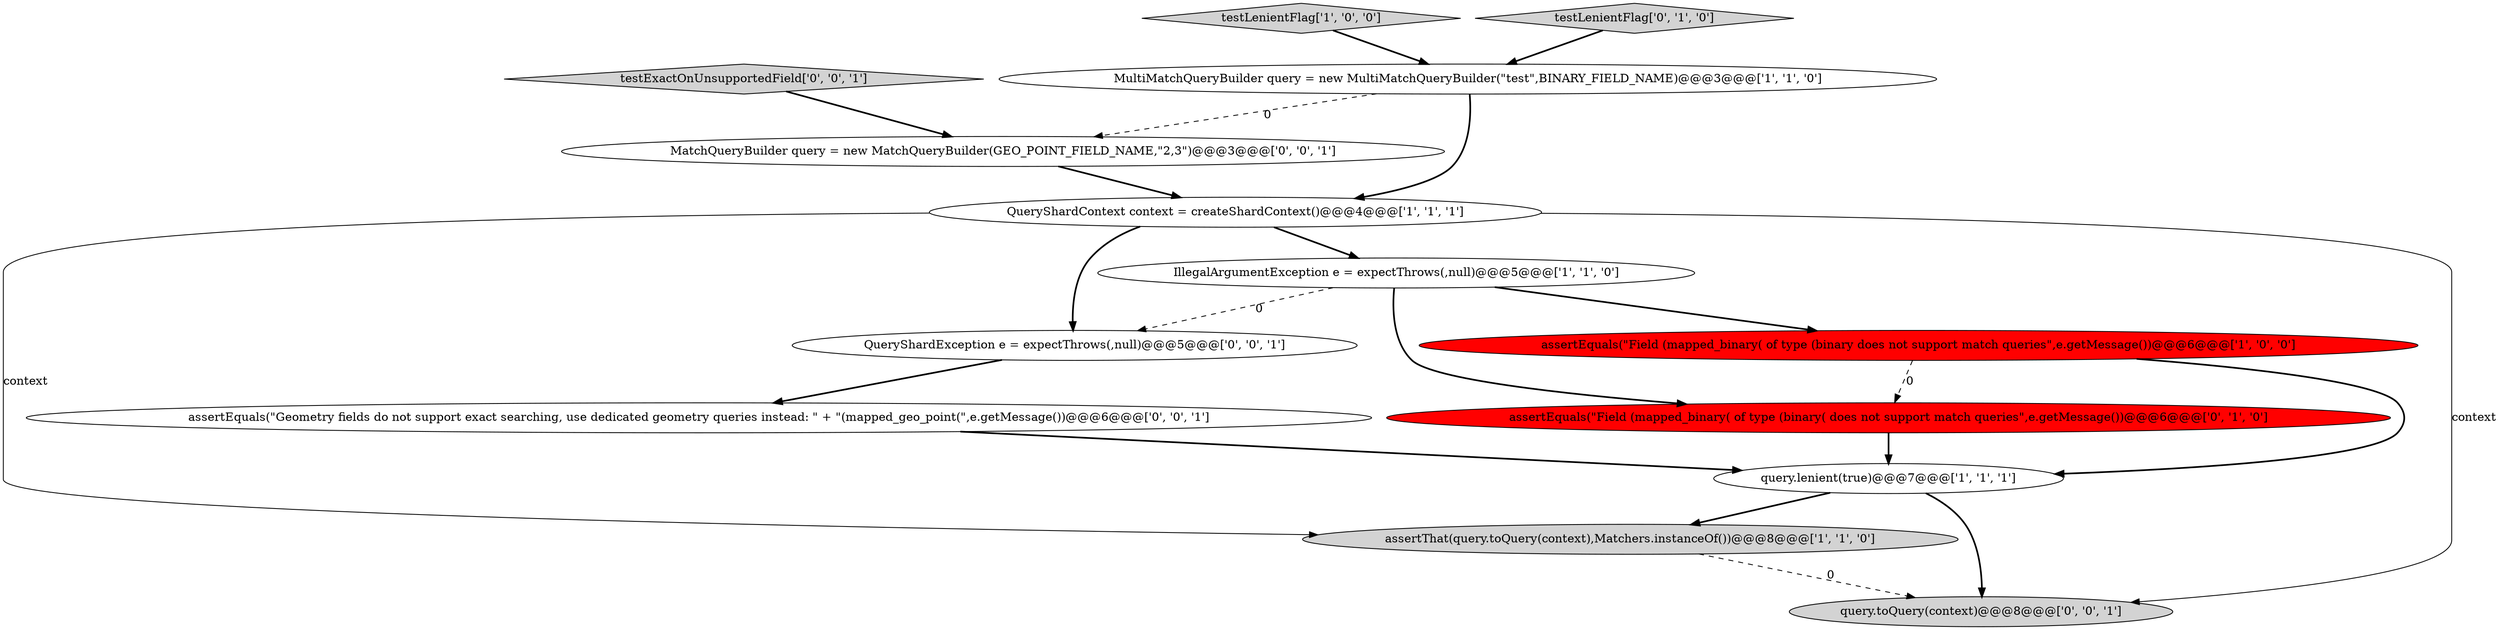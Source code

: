 digraph {
7 [style = filled, label = "assertEquals(\"Field (mapped_binary( of type (binary( does not support match queries\",e.getMessage())@@@6@@@['0', '1', '0']", fillcolor = red, shape = ellipse image = "AAA1AAABBB2BBB"];
0 [style = filled, label = "QueryShardContext context = createShardContext()@@@4@@@['1', '1', '1']", fillcolor = white, shape = ellipse image = "AAA0AAABBB1BBB"];
12 [style = filled, label = "assertEquals(\"Geometry fields do not support exact searching, use dedicated geometry queries instead: \" + \"(mapped_geo_point(\",e.getMessage())@@@6@@@['0', '0', '1']", fillcolor = white, shape = ellipse image = "AAA0AAABBB3BBB"];
1 [style = filled, label = "MultiMatchQueryBuilder query = new MultiMatchQueryBuilder(\"test\",BINARY_FIELD_NAME)@@@3@@@['1', '1', '0']", fillcolor = white, shape = ellipse image = "AAA0AAABBB1BBB"];
4 [style = filled, label = "testLenientFlag['1', '0', '0']", fillcolor = lightgray, shape = diamond image = "AAA0AAABBB1BBB"];
5 [style = filled, label = "assertEquals(\"Field (mapped_binary( of type (binary does not support match queries\",e.getMessage())@@@6@@@['1', '0', '0']", fillcolor = red, shape = ellipse image = "AAA1AAABBB1BBB"];
6 [style = filled, label = "assertThat(query.toQuery(context),Matchers.instanceOf())@@@8@@@['1', '1', '0']", fillcolor = lightgray, shape = ellipse image = "AAA0AAABBB1BBB"];
9 [style = filled, label = "MatchQueryBuilder query = new MatchQueryBuilder(GEO_POINT_FIELD_NAME,\"2,3\")@@@3@@@['0', '0', '1']", fillcolor = white, shape = ellipse image = "AAA0AAABBB3BBB"];
11 [style = filled, label = "QueryShardException e = expectThrows(,null)@@@5@@@['0', '0', '1']", fillcolor = white, shape = ellipse image = "AAA0AAABBB3BBB"];
3 [style = filled, label = "query.lenient(true)@@@7@@@['1', '1', '1']", fillcolor = white, shape = ellipse image = "AAA0AAABBB1BBB"];
2 [style = filled, label = "IllegalArgumentException e = expectThrows(,null)@@@5@@@['1', '1', '0']", fillcolor = white, shape = ellipse image = "AAA0AAABBB1BBB"];
8 [style = filled, label = "testLenientFlag['0', '1', '0']", fillcolor = lightgray, shape = diamond image = "AAA0AAABBB2BBB"];
10 [style = filled, label = "testExactOnUnsupportedField['0', '0', '1']", fillcolor = lightgray, shape = diamond image = "AAA0AAABBB3BBB"];
13 [style = filled, label = "query.toQuery(context)@@@8@@@['0', '0', '1']", fillcolor = lightgray, shape = ellipse image = "AAA0AAABBB3BBB"];
5->3 [style = bold, label=""];
9->0 [style = bold, label=""];
0->2 [style = bold, label=""];
0->11 [style = bold, label=""];
3->6 [style = bold, label=""];
1->9 [style = dashed, label="0"];
11->12 [style = bold, label=""];
1->0 [style = bold, label=""];
0->13 [style = solid, label="context"];
7->3 [style = bold, label=""];
8->1 [style = bold, label=""];
6->13 [style = dashed, label="0"];
0->6 [style = solid, label="context"];
3->13 [style = bold, label=""];
2->11 [style = dashed, label="0"];
4->1 [style = bold, label=""];
12->3 [style = bold, label=""];
10->9 [style = bold, label=""];
2->7 [style = bold, label=""];
5->7 [style = dashed, label="0"];
2->5 [style = bold, label=""];
}
